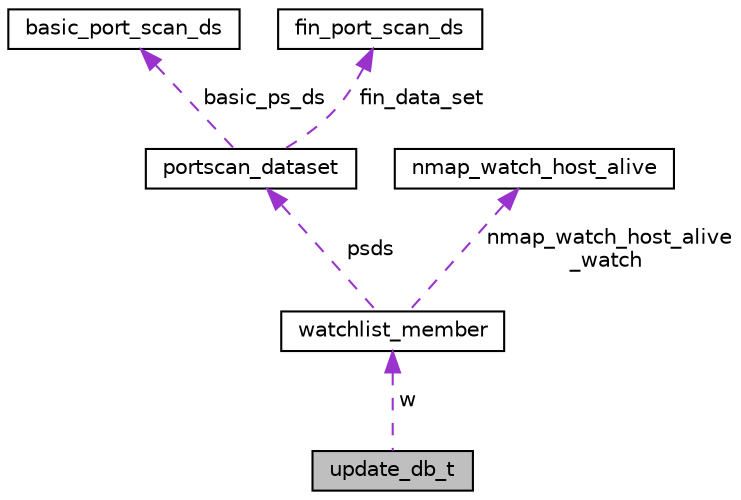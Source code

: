 digraph "update_db_t"
{
 // LATEX_PDF_SIZE
  edge [fontname="Helvetica",fontsize="10",labelfontname="Helvetica",labelfontsize="10"];
  node [fontname="Helvetica",fontsize="10",shape=record];
  Node1 [label="update_db_t",height=0.2,width=0.4,color="black", fillcolor="grey75", style="filled", fontcolor="black",tooltip=" "];
  Node2 -> Node1 [dir="back",color="darkorchid3",fontsize="10",style="dashed",label=" w" ,fontname="Helvetica"];
  Node2 [label="watchlist_member",height=0.2,width=0.4,color="black", fillcolor="white", style="filled",URL="$structwatchlist__member.html",tooltip=" "];
  Node3 -> Node2 [dir="back",color="darkorchid3",fontsize="10",style="dashed",label=" psds" ,fontname="Helvetica"];
  Node3 [label="portscan_dataset",height=0.2,width=0.4,color="black", fillcolor="white", style="filled",URL="$structportscan__dataset.html",tooltip=" "];
  Node4 -> Node3 [dir="back",color="darkorchid3",fontsize="10",style="dashed",label=" basic_ps_ds" ,fontname="Helvetica"];
  Node4 [label="basic_port_scan_ds",height=0.2,width=0.4,color="black", fillcolor="white", style="filled",URL="$structbasic__port__scan__ds.html",tooltip=" "];
  Node5 -> Node3 [dir="back",color="darkorchid3",fontsize="10",style="dashed",label=" fin_data_set" ,fontname="Helvetica"];
  Node5 [label="fin_port_scan_ds",height=0.2,width=0.4,color="black", fillcolor="white", style="filled",URL="$structfin__port__scan__ds.html",tooltip=" "];
  Node6 -> Node2 [dir="back",color="darkorchid3",fontsize="10",style="dashed",label=" nmap_watch_host_alive\l_watch" ,fontname="Helvetica"];
  Node6 [label="nmap_watch_host_alive",height=0.2,width=0.4,color="black", fillcolor="white", style="filled",URL="$structnmap__watch__host__alive.html",tooltip=" "];
}
